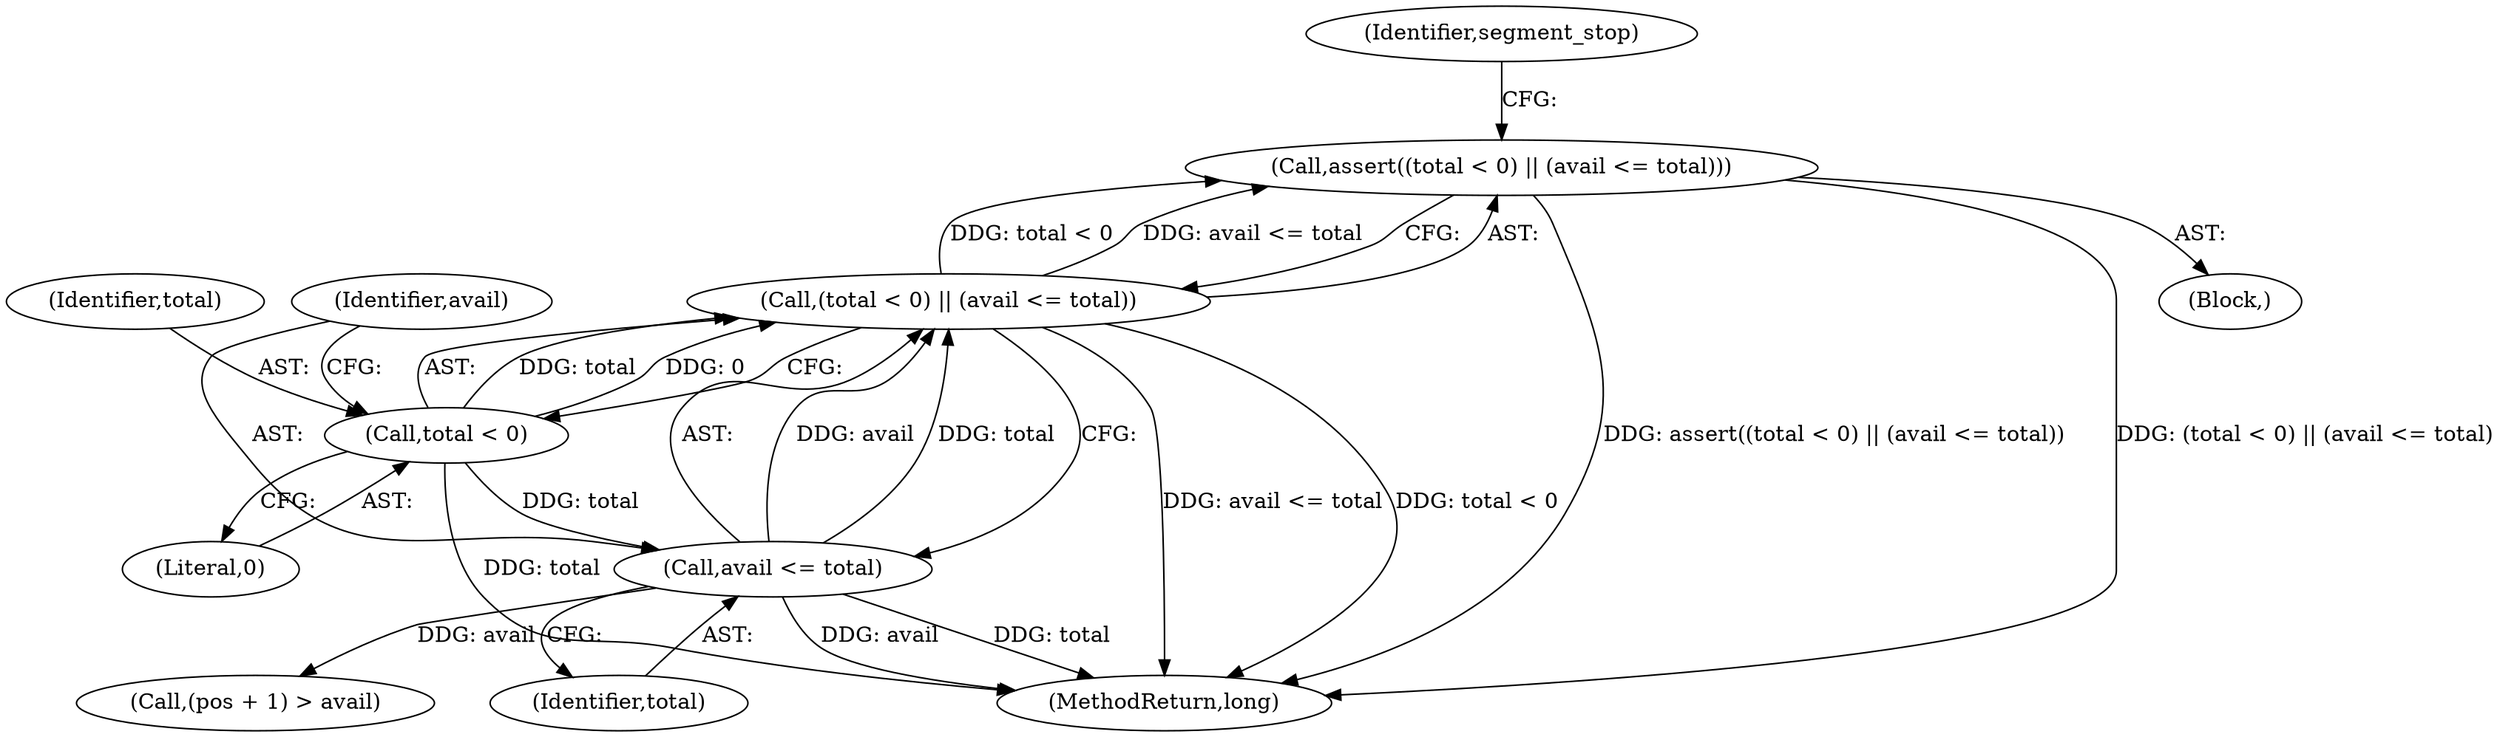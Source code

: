 digraph "0_Android_cc274e2abe8b2a6698a5c47d8aa4bb45f1f9538d_55@API" {
"1000212" [label="(Call,assert((total < 0) || (avail <= total)))"];
"1000213" [label="(Call,(total < 0) || (avail <= total))"];
"1000214" [label="(Call,total < 0)"];
"1000217" [label="(Call,avail <= total)"];
"1000122" [label="(Block,)"];
"1000213" [label="(Call,(total < 0) || (avail <= total))"];
"1000212" [label="(Call,assert((total < 0) || (avail <= total)))"];
"1000216" [label="(Literal,0)"];
"1000251" [label="(Call,(pos + 1) > avail)"];
"1000218" [label="(Identifier,avail)"];
"1000222" [label="(Identifier,segment_stop)"];
"1000219" [label="(Identifier,total)"];
"1000217" [label="(Call,avail <= total)"];
"1000436" [label="(MethodReturn,long)"];
"1000214" [label="(Call,total < 0)"];
"1000215" [label="(Identifier,total)"];
"1000212" -> "1000122"  [label="AST: "];
"1000212" -> "1000213"  [label="CFG: "];
"1000213" -> "1000212"  [label="AST: "];
"1000222" -> "1000212"  [label="CFG: "];
"1000212" -> "1000436"  [label="DDG: assert((total < 0) || (avail <= total))"];
"1000212" -> "1000436"  [label="DDG: (total < 0) || (avail <= total)"];
"1000213" -> "1000212"  [label="DDG: total < 0"];
"1000213" -> "1000212"  [label="DDG: avail <= total"];
"1000213" -> "1000214"  [label="CFG: "];
"1000213" -> "1000217"  [label="CFG: "];
"1000214" -> "1000213"  [label="AST: "];
"1000217" -> "1000213"  [label="AST: "];
"1000213" -> "1000436"  [label="DDG: avail <= total"];
"1000213" -> "1000436"  [label="DDG: total < 0"];
"1000214" -> "1000213"  [label="DDG: total"];
"1000214" -> "1000213"  [label="DDG: 0"];
"1000217" -> "1000213"  [label="DDG: avail"];
"1000217" -> "1000213"  [label="DDG: total"];
"1000214" -> "1000216"  [label="CFG: "];
"1000215" -> "1000214"  [label="AST: "];
"1000216" -> "1000214"  [label="AST: "];
"1000218" -> "1000214"  [label="CFG: "];
"1000214" -> "1000436"  [label="DDG: total"];
"1000214" -> "1000217"  [label="DDG: total"];
"1000217" -> "1000219"  [label="CFG: "];
"1000218" -> "1000217"  [label="AST: "];
"1000219" -> "1000217"  [label="AST: "];
"1000217" -> "1000436"  [label="DDG: total"];
"1000217" -> "1000436"  [label="DDG: avail"];
"1000217" -> "1000251"  [label="DDG: avail"];
}
